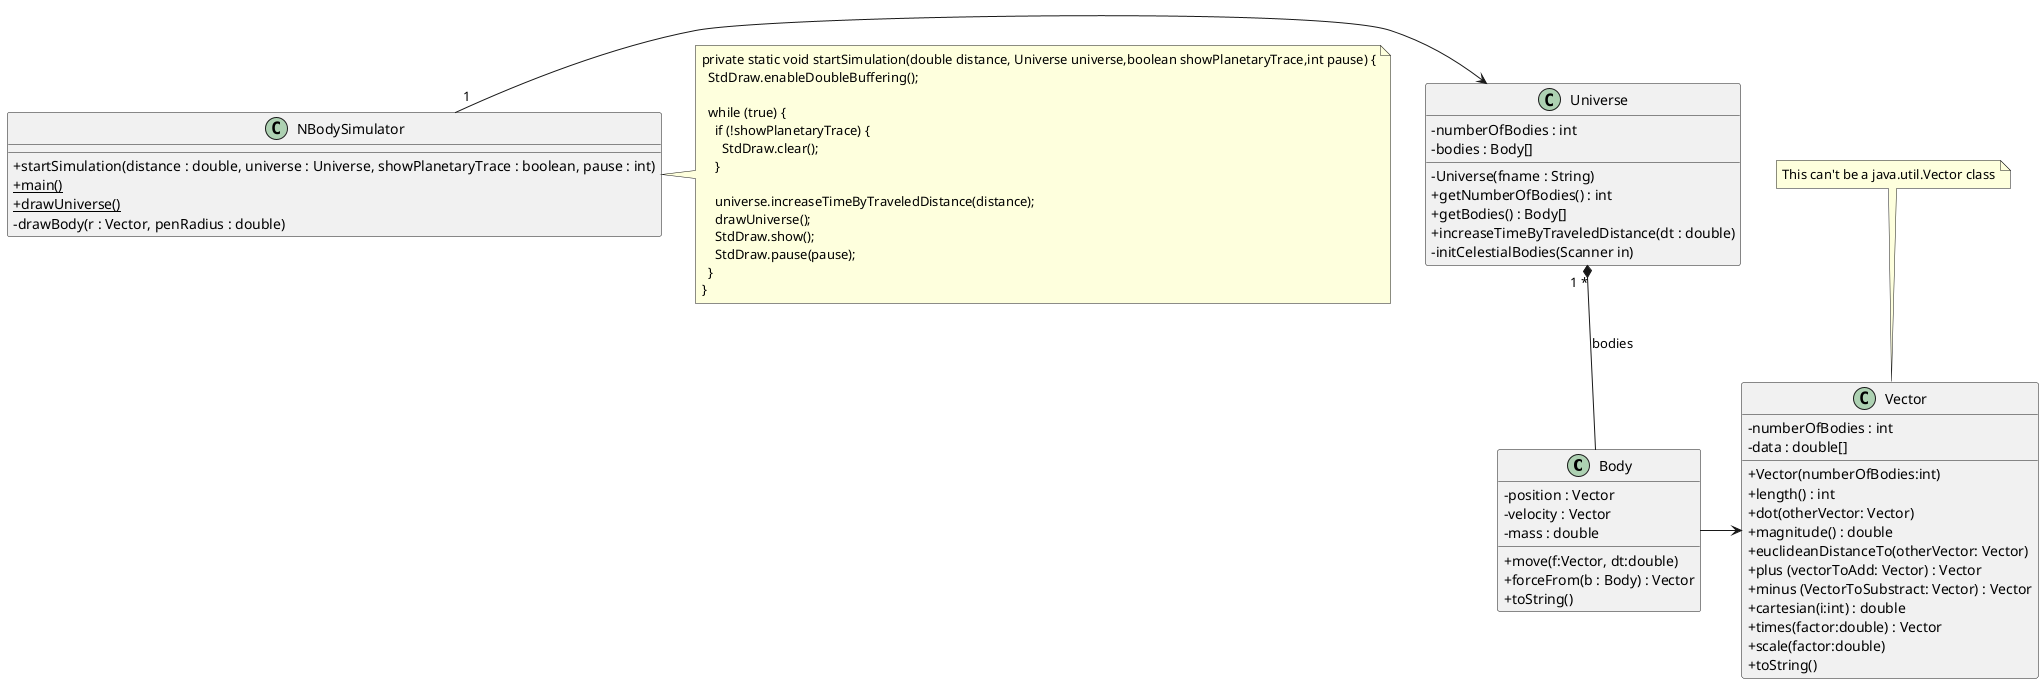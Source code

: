 @startuml

skinparam classAttributeIconSize 0

class Body {
- position : Vector
- velocity : Vector
- mass : double
+ move(f:Vector, dt:double)
+ forceFrom(b : Body) : Vector
+ toString()
}

class Vector {
- numberOfBodies : int
- data : double[]
+ Vector(numberOfBodies:int)
+ length() : int
+ dot(otherVector: Vector)
+ magnitude() : double
+ euclideanDistanceTo(otherVector: Vector)
+ plus (vectorToAdd: Vector) : Vector
+ minus (VectorToSubstract: Vector) : Vector
+ cartesian(i:int) : double
+ times(factor:double) : Vector
+ scale(factor:double)
+ toString()
}

class Universe {
- numberOfBodies : int
- bodies : Body[]
- Universe(fname : String)
+ getNumberOfBodies() : int
+ getBodies() : Body[]
+ increaseTimeByTraveledDistance(dt : double)
- initCelestialBodies(Scanner in)
}

class NBodySimulator {
+ startSimulation(distance : double, universe : Universe, showPlanetaryTrace : boolean, pause : int)
    + {static} main()
    + {static} drawUniverse()
   - drawBody(r : Vector, penRadius : double)
}

NBodySimulator "1" -> Universe
Universe "1 *" *-- Body : bodies
Body -> Vector

note top of Vector
This can't be a java.util.Vector class
endnote

note right of NBodySimulator
  private static void startSimulation(double distance, Universe universe,boolean showPlanetaryTrace,int pause) {
    StdDraw.enableDoubleBuffering();

    while (true) {
      if (!showPlanetaryTrace) {
        StdDraw.clear();
      }

      universe.increaseTimeByTraveledDistance(distance);
      drawUniverse();
      StdDraw.show();
      StdDraw.pause(pause);
    }
  }
endnote


@enduml